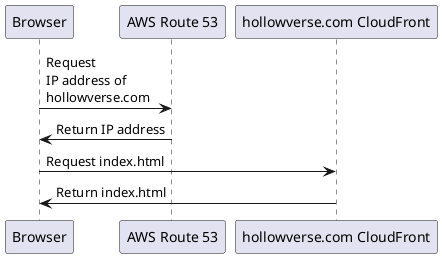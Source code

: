 @startuml
participant Browser as browser
participant "AWS Route 53" as route53
participant "hollowverse.com CloudFront" as hcf

browser -> route53: Request\nIP address of\nhollowverse.com
route53 -> browser: Return IP address
browser -> hcf: Request index.html
hcf -> browser: Return index.html
@enduml
